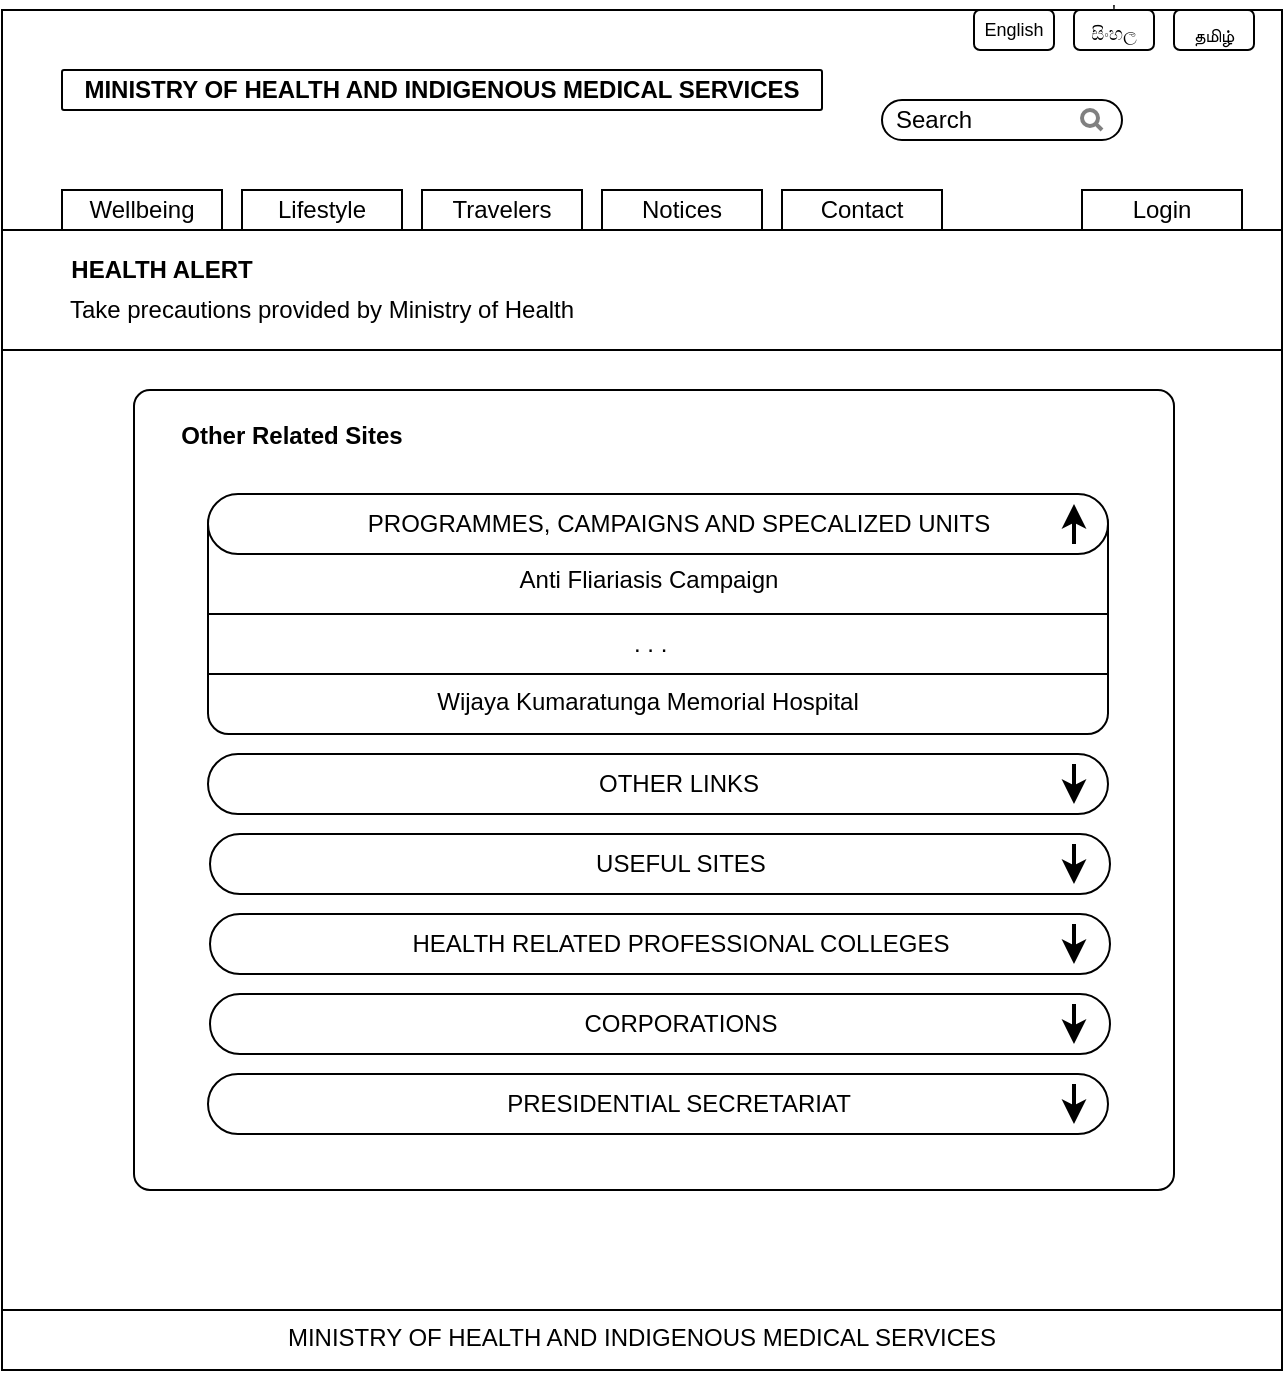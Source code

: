 <mxfile version="12.2.2" type="device" pages="1"><diagram id="pAro4qgah8YRrxpEvKSt" name="Page-1"><mxGraphModel dx="1072" dy="792" grid="1" gridSize="10" guides="1" tooltips="1" connect="1" arrows="1" fold="1" page="1" pageScale="1" pageWidth="700" pageHeight="720" math="0" shadow="0"><root><mxCell id="0"/><mxCell id="1" parent="0"/><mxCell id="shlIeA6Gw1ZJv0SwFuc7-1" value="" style="rounded=0;whiteSpace=wrap;html=1;strokeColor=#000000;fontColor=#000000;" vertex="1" parent="1"><mxGeometry x="30" y="19" width="640" height="680" as="geometry"/></mxCell><mxCell id="shlIeA6Gw1ZJv0SwFuc7-2" value="" style="rounded=0;whiteSpace=wrap;html=1;" vertex="1" parent="1"><mxGeometry x="30" y="19" width="640" height="110" as="geometry"/></mxCell><mxCell id="shlIeA6Gw1ZJv0SwFuc7-3" value="" style="rounded=1;whiteSpace=wrap;html=1;arcSize=5;" vertex="1" parent="1"><mxGeometry x="60" y="49" width="380" height="20" as="geometry"/></mxCell><mxCell id="shlIeA6Gw1ZJv0SwFuc7-4" value="&lt;b&gt;MINISTRY OF HEALTH AND INDIGENOUS MEDICAL SERVICES&lt;/b&gt;" style="text;html=1;strokeColor=none;fillColor=none;align=center;verticalAlign=middle;whiteSpace=wrap;rounded=0;" vertex="1" parent="1"><mxGeometry x="60" y="49" width="380" height="20" as="geometry"/></mxCell><mxCell id="shlIeA6Gw1ZJv0SwFuc7-5" value="" style="rounded=0;whiteSpace=wrap;html=1;" vertex="1" parent="1"><mxGeometry x="60" y="109" width="80" height="20" as="geometry"/></mxCell><mxCell id="shlIeA6Gw1ZJv0SwFuc7-6" value="Wellbeing" style="text;html=1;strokeColor=none;fillColor=none;align=center;verticalAlign=middle;whiteSpace=wrap;rounded=0;" vertex="1" parent="1"><mxGeometry x="80" y="109" width="40" height="20" as="geometry"/></mxCell><mxCell id="shlIeA6Gw1ZJv0SwFuc7-7" value="" style="rounded=0;whiteSpace=wrap;html=1;" vertex="1" parent="1"><mxGeometry x="150" y="109" width="80" height="20" as="geometry"/></mxCell><mxCell id="shlIeA6Gw1ZJv0SwFuc7-8" value="Lifestyle" style="text;html=1;strokeColor=none;fillColor=none;align=center;verticalAlign=middle;whiteSpace=wrap;rounded=0;" vertex="1" parent="1"><mxGeometry x="170" y="109" width="40" height="20" as="geometry"/></mxCell><mxCell id="shlIeA6Gw1ZJv0SwFuc7-9" value="" style="rounded=0;whiteSpace=wrap;html=1;" vertex="1" parent="1"><mxGeometry x="240" y="109" width="80" height="20" as="geometry"/></mxCell><mxCell id="shlIeA6Gw1ZJv0SwFuc7-10" value="Travelers" style="text;html=1;strokeColor=none;fillColor=none;align=center;verticalAlign=middle;whiteSpace=wrap;rounded=0;" vertex="1" parent="1"><mxGeometry x="260" y="109" width="40" height="20" as="geometry"/></mxCell><mxCell id="shlIeA6Gw1ZJv0SwFuc7-11" value="" style="rounded=0;whiteSpace=wrap;html=1;" vertex="1" parent="1"><mxGeometry x="330" y="109" width="80" height="20" as="geometry"/></mxCell><mxCell id="shlIeA6Gw1ZJv0SwFuc7-12" value="Notices" style="text;html=1;strokeColor=none;fillColor=none;align=center;verticalAlign=middle;whiteSpace=wrap;rounded=0;" vertex="1" parent="1"><mxGeometry x="350" y="109" width="40" height="20" as="geometry"/></mxCell><mxCell id="shlIeA6Gw1ZJv0SwFuc7-13" value="" style="rounded=0;whiteSpace=wrap;html=1;" vertex="1" parent="1"><mxGeometry x="420" y="109" width="80" height="20" as="geometry"/></mxCell><mxCell id="shlIeA6Gw1ZJv0SwFuc7-14" value="Contact" style="text;html=1;strokeColor=none;fillColor=none;align=center;verticalAlign=middle;whiteSpace=wrap;rounded=0;" vertex="1" parent="1"><mxGeometry x="440" y="109" width="40" height="20" as="geometry"/></mxCell><mxCell id="shlIeA6Gw1ZJv0SwFuc7-15" value="" style="rounded=0;whiteSpace=wrap;html=1;" vertex="1" parent="1"><mxGeometry x="570" y="109" width="80" height="20" as="geometry"/></mxCell><mxCell id="shlIeA6Gw1ZJv0SwFuc7-16" value="Login" style="text;html=1;strokeColor=none;fillColor=none;align=center;verticalAlign=middle;whiteSpace=wrap;rounded=0;" vertex="1" parent="1"><mxGeometry x="590" y="109" width="40" height="20" as="geometry"/></mxCell><mxCell id="shlIeA6Gw1ZJv0SwFuc7-17" value="" style="rounded=1;whiteSpace=wrap;html=1;arcSize=50;" vertex="1" parent="1"><mxGeometry x="470" y="64" width="120" height="20" as="geometry"/></mxCell><mxCell id="shlIeA6Gw1ZJv0SwFuc7-18" value="" style="html=1;verticalLabelPosition=bottom;align=center;labelBackgroundColor=#ffffff;verticalAlign=top;strokeWidth=2;strokeColor=#808080;shadow=0;dashed=0;shape=mxgraph.ios7.icons.looking_glass;glass=0;comic=0;" vertex="1" parent="1"><mxGeometry x="570" y="69" width="10" height="10" as="geometry"/></mxCell><mxCell id="shlIeA6Gw1ZJv0SwFuc7-19" value="Search" style="text;html=1;strokeColor=none;fillColor=none;align=center;verticalAlign=middle;whiteSpace=wrap;rounded=0;shadow=0;glass=0;comic=0;" vertex="1" parent="1"><mxGeometry x="476" y="64" width="40" height="20" as="geometry"/></mxCell><mxCell id="shlIeA6Gw1ZJv0SwFuc7-20" value="English" style="rounded=1;whiteSpace=wrap;html=1;shadow=0;glass=0;comic=0;strokeColor=#000000;fontSize=9;fontColor=#000000;" vertex="1" parent="1"><mxGeometry x="516" y="19" width="40" height="20" as="geometry"/></mxCell><mxCell id="shlIeA6Gw1ZJv0SwFuc7-21" value="'&lt;br style=&quot;white-space: normal; font-size: 9px;&quot;&gt;&lt;span style=&quot;font-family: arial, sans-serif; text-align: left; white-space: pre-wrap; font-size: 9px;&quot;&gt;සිංහල&lt;/span&gt;" style="rounded=1;whiteSpace=wrap;html=1;shadow=0;glass=0;comic=0;strokeColor=#000000;perimeterSpacing=0;strokeWidth=1;verticalAlign=bottom;fontSize=9;fontColor=#000000;" vertex="1" parent="1"><mxGeometry x="566" y="19" width="40" height="20" as="geometry"/></mxCell><mxCell id="shlIeA6Gw1ZJv0SwFuc7-22" value="&lt;br style=&quot;font-size: 9px;&quot;&gt;&lt;span style=&quot;font-family: arial, sans-serif; text-align: left; white-space: pre-wrap; font-size: 9px;&quot;&gt;தமிழ்&lt;/span&gt;" style="rounded=1;whiteSpace=wrap;html=1;shadow=0;glass=0;comic=0;strokeColor=#000000;perimeterSpacing=0;strokeWidth=1;verticalAlign=bottom;fontSize=9;spacing=1;fontColor=#000000;" vertex="1" parent="1"><mxGeometry x="616" y="19" width="40" height="20" as="geometry"/></mxCell><mxCell id="shlIeA6Gw1ZJv0SwFuc7-23" value="" style="rounded=0;whiteSpace=wrap;html=1;strokeColor=#000000;fontColor=#000000;" vertex="1" parent="1"><mxGeometry x="30" y="669" width="640" height="30" as="geometry"/></mxCell><mxCell id="shlIeA6Gw1ZJv0SwFuc7-24" value="&lt;div&gt;MINISTRY OF HEALTH AND INDIGENOUS MEDICAL SERVICES&lt;/div&gt;&lt;div&gt;&lt;br&gt;&lt;/div&gt;" style="text;html=1;strokeColor=none;fillColor=none;align=center;verticalAlign=middle;whiteSpace=wrap;rounded=0;fontColor=#000000;" vertex="1" parent="1"><mxGeometry x="155" y="680" width="390" height="20" as="geometry"/></mxCell><mxCell id="shlIeA6Gw1ZJv0SwFuc7-25" value="" style="rounded=1;whiteSpace=wrap;html=1;strokeColor=#000000;fontColor=#000000;arcSize=2;" vertex="1" parent="1"><mxGeometry x="96" y="209" width="520" height="400" as="geometry"/></mxCell><mxCell id="shlIeA6Gw1ZJv0SwFuc7-26" value="&lt;b&gt;Other Related Sites&lt;/b&gt;" style="text;html=1;strokeColor=none;fillColor=none;align=center;verticalAlign=middle;whiteSpace=wrap;rounded=0;fontColor=#000000;" vertex="1" parent="1"><mxGeometry x="100" y="222" width="150" height="20" as="geometry"/></mxCell><mxCell id="shlIeA6Gw1ZJv0SwFuc7-27" value="" style="rounded=0;whiteSpace=wrap;html=1;strokeColor=#000000;fontColor=#000000;" vertex="1" parent="1"><mxGeometry x="30" y="129" width="640" height="60" as="geometry"/></mxCell><mxCell id="shlIeA6Gw1ZJv0SwFuc7-28" value="&lt;b&gt;HEALTH ALERT&lt;/b&gt;" style="text;html=1;strokeColor=none;fillColor=none;align=center;verticalAlign=middle;whiteSpace=wrap;rounded=0;fontColor=#000000;" vertex="1" parent="1"><mxGeometry x="50" y="139" width="120" height="20" as="geometry"/></mxCell><mxCell id="shlIeA6Gw1ZJv0SwFuc7-29" value="" style="rounded=1;whiteSpace=wrap;html=1;strokeColor=#000000;fontColor=#000000;arcSize=9;" vertex="1" parent="1"><mxGeometry x="133" y="266" width="450" height="115" as="geometry"/></mxCell><mxCell id="shlIeA6Gw1ZJv0SwFuc7-30" value="" style="rounded=1;whiteSpace=wrap;html=1;strokeColor=#000000;fontColor=#000000;arcSize=50;" vertex="1" parent="1"><mxGeometry x="133" y="261" width="450" height="30" as="geometry"/></mxCell><mxCell id="shlIeA6Gw1ZJv0SwFuc7-31" value="PROGRAMMES, CAMPAIGNS AND SPECALIZED UNITS" style="text;html=1;strokeColor=none;fillColor=none;align=center;verticalAlign=middle;whiteSpace=wrap;rounded=0;fontColor=#000000;" vertex="1" parent="1"><mxGeometry x="190.5" y="266" width="355" height="20" as="geometry"/></mxCell><mxCell id="shlIeA6Gw1ZJv0SwFuc7-32" value="" style="rounded=0;whiteSpace=wrap;html=1;strokeColor=#000000;fontColor=#000000;" vertex="1" parent="1"><mxGeometry x="133" y="321" width="450" height="30" as="geometry"/></mxCell><mxCell id="shlIeA6Gw1ZJv0SwFuc7-33" value=". . .&amp;nbsp;" style="text;html=1;strokeColor=none;fillColor=none;align=center;verticalAlign=middle;whiteSpace=wrap;rounded=0;fontColor=#000000;" vertex="1" parent="1"><mxGeometry x="336" y="326" width="40" height="20" as="geometry"/></mxCell><mxCell id="shlIeA6Gw1ZJv0SwFuc7-34" value="Anti Fliariasis Campaign" style="text;html=1;strokeColor=none;fillColor=none;align=center;verticalAlign=middle;whiteSpace=wrap;rounded=0;fontColor=#000000;" vertex="1" parent="1"><mxGeometry x="254.5" y="293.5" width="197" height="20" as="geometry"/></mxCell><mxCell id="shlIeA6Gw1ZJv0SwFuc7-35" value="Wijaya Kumaratunga Memorial Hospital" style="text;html=1;strokeColor=none;fillColor=none;align=center;verticalAlign=middle;whiteSpace=wrap;rounded=0;fontColor=#000000;" vertex="1" parent="1"><mxGeometry x="225" y="355" width="256" height="20" as="geometry"/></mxCell><mxCell id="shlIeA6Gw1ZJv0SwFuc7-36" value="" style="rounded=1;whiteSpace=wrap;html=1;strokeColor=#000000;fontColor=#000000;arcSize=50;" vertex="1" parent="1"><mxGeometry x="133" y="391" width="450" height="30" as="geometry"/></mxCell><mxCell id="shlIeA6Gw1ZJv0SwFuc7-37" value="OTHER LINKS" style="text;html=1;strokeColor=none;fillColor=none;align=center;verticalAlign=middle;whiteSpace=wrap;rounded=0;fontColor=#000000;" vertex="1" parent="1"><mxGeometry x="190.5" y="396" width="355" height="20" as="geometry"/></mxCell><mxCell id="shlIeA6Gw1ZJv0SwFuc7-38" value="" style="rounded=1;whiteSpace=wrap;html=1;strokeColor=#000000;fontColor=#000000;arcSize=50;" vertex="1" parent="1"><mxGeometry x="134" y="431" width="450" height="30" as="geometry"/></mxCell><mxCell id="shlIeA6Gw1ZJv0SwFuc7-39" value="USEFUL SITES" style="text;html=1;strokeColor=none;fillColor=none;align=center;verticalAlign=middle;whiteSpace=wrap;rounded=0;fontColor=#000000;" vertex="1" parent="1"><mxGeometry x="191.5" y="436" width="355" height="20" as="geometry"/></mxCell><mxCell id="shlIeA6Gw1ZJv0SwFuc7-40" value="" style="rounded=1;whiteSpace=wrap;html=1;strokeColor=#000000;fontColor=#000000;arcSize=50;" vertex="1" parent="1"><mxGeometry x="134" y="471" width="450" height="30" as="geometry"/></mxCell><mxCell id="shlIeA6Gw1ZJv0SwFuc7-41" value="HEALTH RELATED PROFESSIONAL COLLEGES" style="text;html=1;strokeColor=none;fillColor=none;align=center;verticalAlign=middle;whiteSpace=wrap;rounded=0;fontColor=#000000;" vertex="1" parent="1"><mxGeometry x="191.5" y="476" width="355" height="20" as="geometry"/></mxCell><mxCell id="shlIeA6Gw1ZJv0SwFuc7-42" value="" style="rounded=1;whiteSpace=wrap;html=1;strokeColor=#000000;fontColor=#000000;arcSize=50;" vertex="1" parent="1"><mxGeometry x="134" y="511" width="450" height="30" as="geometry"/></mxCell><mxCell id="shlIeA6Gw1ZJv0SwFuc7-43" value="CORPORATIONS" style="text;html=1;strokeColor=none;fillColor=none;align=center;verticalAlign=middle;whiteSpace=wrap;rounded=0;fontColor=#000000;" vertex="1" parent="1"><mxGeometry x="191.5" y="516" width="355" height="20" as="geometry"/></mxCell><mxCell id="shlIeA6Gw1ZJv0SwFuc7-44" value="" style="rounded=1;whiteSpace=wrap;html=1;strokeColor=#000000;fontColor=#000000;arcSize=50;" vertex="1" parent="1"><mxGeometry x="133" y="551" width="450" height="30" as="geometry"/></mxCell><mxCell id="shlIeA6Gw1ZJv0SwFuc7-45" value="PRESIDENTIAL SECRETARIAT" style="text;html=1;strokeColor=none;fillColor=none;align=center;verticalAlign=middle;whiteSpace=wrap;rounded=0;fontColor=#000000;" vertex="1" parent="1"><mxGeometry x="190.5" y="556" width="355" height="20" as="geometry"/></mxCell><mxCell id="shlIeA6Gw1ZJv0SwFuc7-46" value="" style="endArrow=classic;html=1;fontColor=#000000;strokeWidth=2;" edge="1" parent="1"><mxGeometry width="50" height="50" relative="1" as="geometry"><mxPoint x="566" y="396" as="sourcePoint"/><mxPoint x="566" y="416" as="targetPoint"/></mxGeometry></mxCell><mxCell id="shlIeA6Gw1ZJv0SwFuc7-47" value="" style="endArrow=classic;html=1;strokeWidth=2;fontColor=#000000;" edge="1" parent="1"><mxGeometry width="50" height="50" relative="1" as="geometry"><mxPoint x="566" y="286" as="sourcePoint"/><mxPoint x="566" y="266" as="targetPoint"/></mxGeometry></mxCell><mxCell id="shlIeA6Gw1ZJv0SwFuc7-48" value="" style="endArrow=classic;html=1;fontColor=#000000;strokeWidth=2;" edge="1" parent="1"><mxGeometry width="50" height="50" relative="1" as="geometry"><mxPoint x="566" y="436" as="sourcePoint"/><mxPoint x="566" y="456" as="targetPoint"/></mxGeometry></mxCell><mxCell id="shlIeA6Gw1ZJv0SwFuc7-49" value="" style="endArrow=classic;html=1;fontColor=#000000;strokeWidth=2;" edge="1" parent="1"><mxGeometry width="50" height="50" relative="1" as="geometry"><mxPoint x="566" y="476" as="sourcePoint"/><mxPoint x="566" y="496" as="targetPoint"/></mxGeometry></mxCell><mxCell id="shlIeA6Gw1ZJv0SwFuc7-50" value="" style="endArrow=classic;html=1;fontColor=#000000;strokeWidth=2;" edge="1" parent="1"><mxGeometry width="50" height="50" relative="1" as="geometry"><mxPoint x="566" y="516" as="sourcePoint"/><mxPoint x="566" y="536" as="targetPoint"/></mxGeometry></mxCell><mxCell id="shlIeA6Gw1ZJv0SwFuc7-51" value="" style="endArrow=classic;html=1;fontColor=#000000;strokeWidth=2;" edge="1" parent="1"><mxGeometry width="50" height="50" relative="1" as="geometry"><mxPoint x="566" y="556" as="sourcePoint"/><mxPoint x="566" y="576" as="targetPoint"/></mxGeometry></mxCell><mxCell id="shlIeA6Gw1ZJv0SwFuc7-52" value="Take precautions provided by Ministry of Health" style="text;html=1;strokeColor=none;fillColor=none;align=center;verticalAlign=middle;whiteSpace=wrap;rounded=0;fontColor=#000000;" vertex="1" parent="1"><mxGeometry x="42" y="159" width="296" height="20" as="geometry"/></mxCell></root></mxGraphModel></diagram></mxfile>